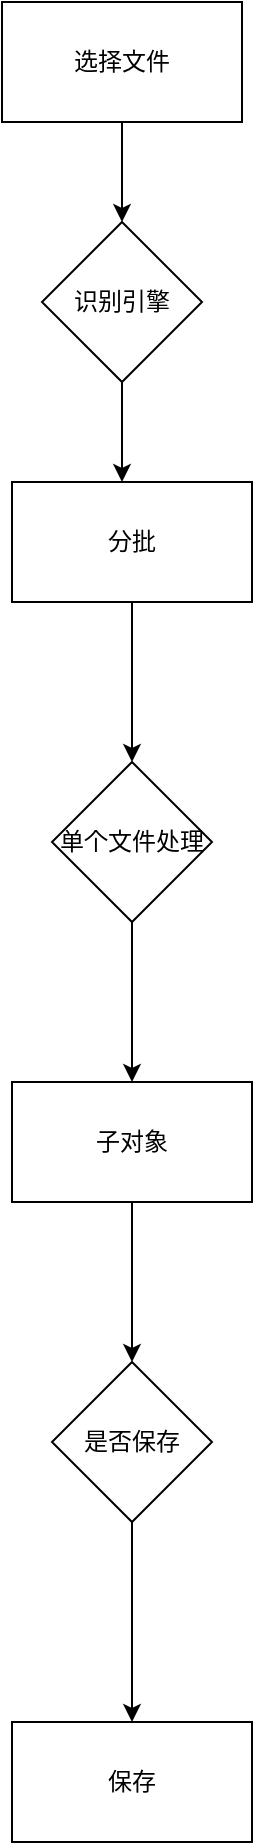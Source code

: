 <mxfile>
    <diagram id="zRY2-Wsa0Sn1PCix0dk0" name="local">
        <mxGraphModel dx="1002" dy="585" grid="1" gridSize="10" guides="1" tooltips="1" connect="1" arrows="1" fold="1" page="1" pageScale="1" pageWidth="850" pageHeight="1100" math="0" shadow="0">
            <root>
                <mxCell id="0"/>
                <mxCell id="1" parent="0"/>
                <mxCell id="_EiuZV48X67bfx7uzvpC-3" style="edgeStyle=none;html=1;exitX=0.5;exitY=1;exitDx=0;exitDy=0;entryX=0.5;entryY=0;entryDx=0;entryDy=0;" edge="1" parent="1" source="2" target="_EiuZV48X67bfx7uzvpC-2">
                    <mxGeometry relative="1" as="geometry"/>
                </mxCell>
                <mxCell id="2" value="选择文件" style="rounded=0;whiteSpace=wrap;html=1;" vertex="1" parent="1">
                    <mxGeometry x="300" y="130" width="120" height="60" as="geometry"/>
                </mxCell>
                <mxCell id="_EiuZV48X67bfx7uzvpC-2" value="识别引擎" style="rhombus;whiteSpace=wrap;html=1;" vertex="1" parent="1">
                    <mxGeometry x="320" y="240" width="80" height="80" as="geometry"/>
                </mxCell>
                <mxCell id="_EiuZV48X67bfx7uzvpC-7" style="edgeStyle=none;html=1;exitX=0.5;exitY=1;exitDx=0;exitDy=0;entryX=0.5;entryY=0;entryDx=0;entryDy=0;" edge="1" parent="1" source="_EiuZV48X67bfx7uzvpC-4" target="_EiuZV48X67bfx7uzvpC-6">
                    <mxGeometry relative="1" as="geometry"/>
                </mxCell>
                <mxCell id="_EiuZV48X67bfx7uzvpC-4" value="分批" style="rounded=0;whiteSpace=wrap;html=1;" vertex="1" parent="1">
                    <mxGeometry x="305" y="370" width="120" height="60" as="geometry"/>
                </mxCell>
                <mxCell id="_EiuZV48X67bfx7uzvpC-5" style="edgeStyle=none;html=1;exitX=0.5;exitY=1;exitDx=0;exitDy=0;" edge="1" parent="1" source="_EiuZV48X67bfx7uzvpC-2">
                    <mxGeometry relative="1" as="geometry">
                        <mxPoint x="360" y="370" as="targetPoint"/>
                    </mxGeometry>
                </mxCell>
                <mxCell id="_EiuZV48X67bfx7uzvpC-9" style="edgeStyle=none;html=1;exitX=0.5;exitY=1;exitDx=0;exitDy=0;entryX=0.5;entryY=0;entryDx=0;entryDy=0;" edge="1" parent="1" source="_EiuZV48X67bfx7uzvpC-6" target="_EiuZV48X67bfx7uzvpC-8">
                    <mxGeometry relative="1" as="geometry"/>
                </mxCell>
                <mxCell id="_EiuZV48X67bfx7uzvpC-6" value="单个文件处理" style="rhombus;whiteSpace=wrap;html=1;" vertex="1" parent="1">
                    <mxGeometry x="325" y="510" width="80" height="80" as="geometry"/>
                </mxCell>
                <mxCell id="_EiuZV48X67bfx7uzvpC-11" style="edgeStyle=none;html=1;exitX=0.5;exitY=1;exitDx=0;exitDy=0;entryX=0.5;entryY=0;entryDx=0;entryDy=0;" edge="1" parent="1" source="_EiuZV48X67bfx7uzvpC-8" target="_EiuZV48X67bfx7uzvpC-10">
                    <mxGeometry relative="1" as="geometry"/>
                </mxCell>
                <mxCell id="_EiuZV48X67bfx7uzvpC-8" value="子对象" style="rounded=0;whiteSpace=wrap;html=1;" vertex="1" parent="1">
                    <mxGeometry x="305" y="670" width="120" height="60" as="geometry"/>
                </mxCell>
                <mxCell id="_EiuZV48X67bfx7uzvpC-13" style="edgeStyle=none;html=1;exitX=0.5;exitY=1;exitDx=0;exitDy=0;entryX=0.5;entryY=0;entryDx=0;entryDy=0;" edge="1" parent="1" source="_EiuZV48X67bfx7uzvpC-10" target="_EiuZV48X67bfx7uzvpC-12">
                    <mxGeometry relative="1" as="geometry"/>
                </mxCell>
                <mxCell id="_EiuZV48X67bfx7uzvpC-10" value="是否保存" style="rhombus;whiteSpace=wrap;html=1;" vertex="1" parent="1">
                    <mxGeometry x="325" y="810" width="80" height="80" as="geometry"/>
                </mxCell>
                <mxCell id="_EiuZV48X67bfx7uzvpC-12" value="保存" style="rounded=0;whiteSpace=wrap;html=1;" vertex="1" parent="1">
                    <mxGeometry x="305" y="990" width="120" height="60" as="geometry"/>
                </mxCell>
            </root>
        </mxGraphModel>
    </diagram>
    <diagram id="_Ml4fbYeZzndST6yNF29" name="Remote">
        <mxGraphModel dx="1002" dy="585" grid="1" gridSize="10" guides="1" tooltips="1" connect="1" arrows="1" fold="1" page="1" pageScale="1" pageWidth="850" pageHeight="1100" math="0" shadow="0">
            <root>
                <mxCell id="0"/>
                <mxCell id="1" parent="0"/>
                <mxCell id="SNrRFncdxB1GSccYO87c-3" style="edgeStyle=none;html=1;exitX=0.5;exitY=1;exitDx=0;exitDy=0;entryX=0.447;entryY=0.012;entryDx=0;entryDy=0;entryPerimeter=0;" edge="1" parent="1" source="SNrRFncdxB1GSccYO87c-1" target="SNrRFncdxB1GSccYO87c-6">
                    <mxGeometry relative="1" as="geometry"/>
                </mxCell>
                <mxCell id="SNrRFncdxB1GSccYO87c-1" value="网址" style="rounded=0;whiteSpace=wrap;html=1;" vertex="1" parent="1">
                    <mxGeometry x="280" y="70" width="120" height="60" as="geometry"/>
                </mxCell>
                <mxCell id="SNrRFncdxB1GSccYO87c-5" style="edgeStyle=none;html=1;exitX=1;exitY=0.5;exitDx=0;exitDy=0;" edge="1" parent="1" source="SNrRFncdxB1GSccYO87c-2" target="SNrRFncdxB1GSccYO87c-4">
                    <mxGeometry relative="1" as="geometry"/>
                </mxCell>
                <mxCell id="SNrRFncdxB1GSccYO87c-9" style="edgeStyle=none;html=1;exitX=1;exitY=0.5;exitDx=0;exitDy=0;entryX=0;entryY=0.5;entryDx=0;entryDy=0;" edge="1" parent="1" source="SNrRFncdxB1GSccYO87c-2" target="SNrRFncdxB1GSccYO87c-8">
                    <mxGeometry relative="1" as="geometry"/>
                </mxCell>
                <mxCell id="SNrRFncdxB1GSccYO87c-2" value="下载保存" style="rounded=0;whiteSpace=wrap;html=1;" vertex="1" parent="1">
                    <mxGeometry x="280" y="180" width="120" height="60" as="geometry"/>
                </mxCell>
                <mxCell id="SNrRFncdxB1GSccYO87c-4" value="提取网址" style="rhombus;whiteSpace=wrap;html=1;" vertex="1" parent="1">
                    <mxGeometry x="500" y="130" width="80" height="80" as="geometry"/>
                </mxCell>
                <mxCell id="SNrRFncdxB1GSccYO87c-7" style="edgeStyle=none;html=1;exitX=1;exitY=0.5;exitDx=0;exitDy=0;entryX=0;entryY=0.5;entryDx=0;entryDy=0;" edge="1" parent="1" source="SNrRFncdxB1GSccYO87c-6" target="SNrRFncdxB1GSccYO87c-2">
                    <mxGeometry relative="1" as="geometry"/>
                </mxCell>
                <mxCell id="SNrRFncdxB1GSccYO87c-6" value="任务管理器" style="rounded=0;whiteSpace=wrap;html=1;" vertex="1" parent="1">
                    <mxGeometry x="50" y="190" width="120" height="170" as="geometry"/>
                </mxCell>
                <mxCell id="SNrRFncdxB1GSccYO87c-8" value="处理" style="rounded=0;whiteSpace=wrap;html=1;" vertex="1" parent="1">
                    <mxGeometry x="490" y="245" width="120" height="60" as="geometry"/>
                </mxCell>
            </root>
        </mxGraphModel>
    </diagram>
</mxfile>